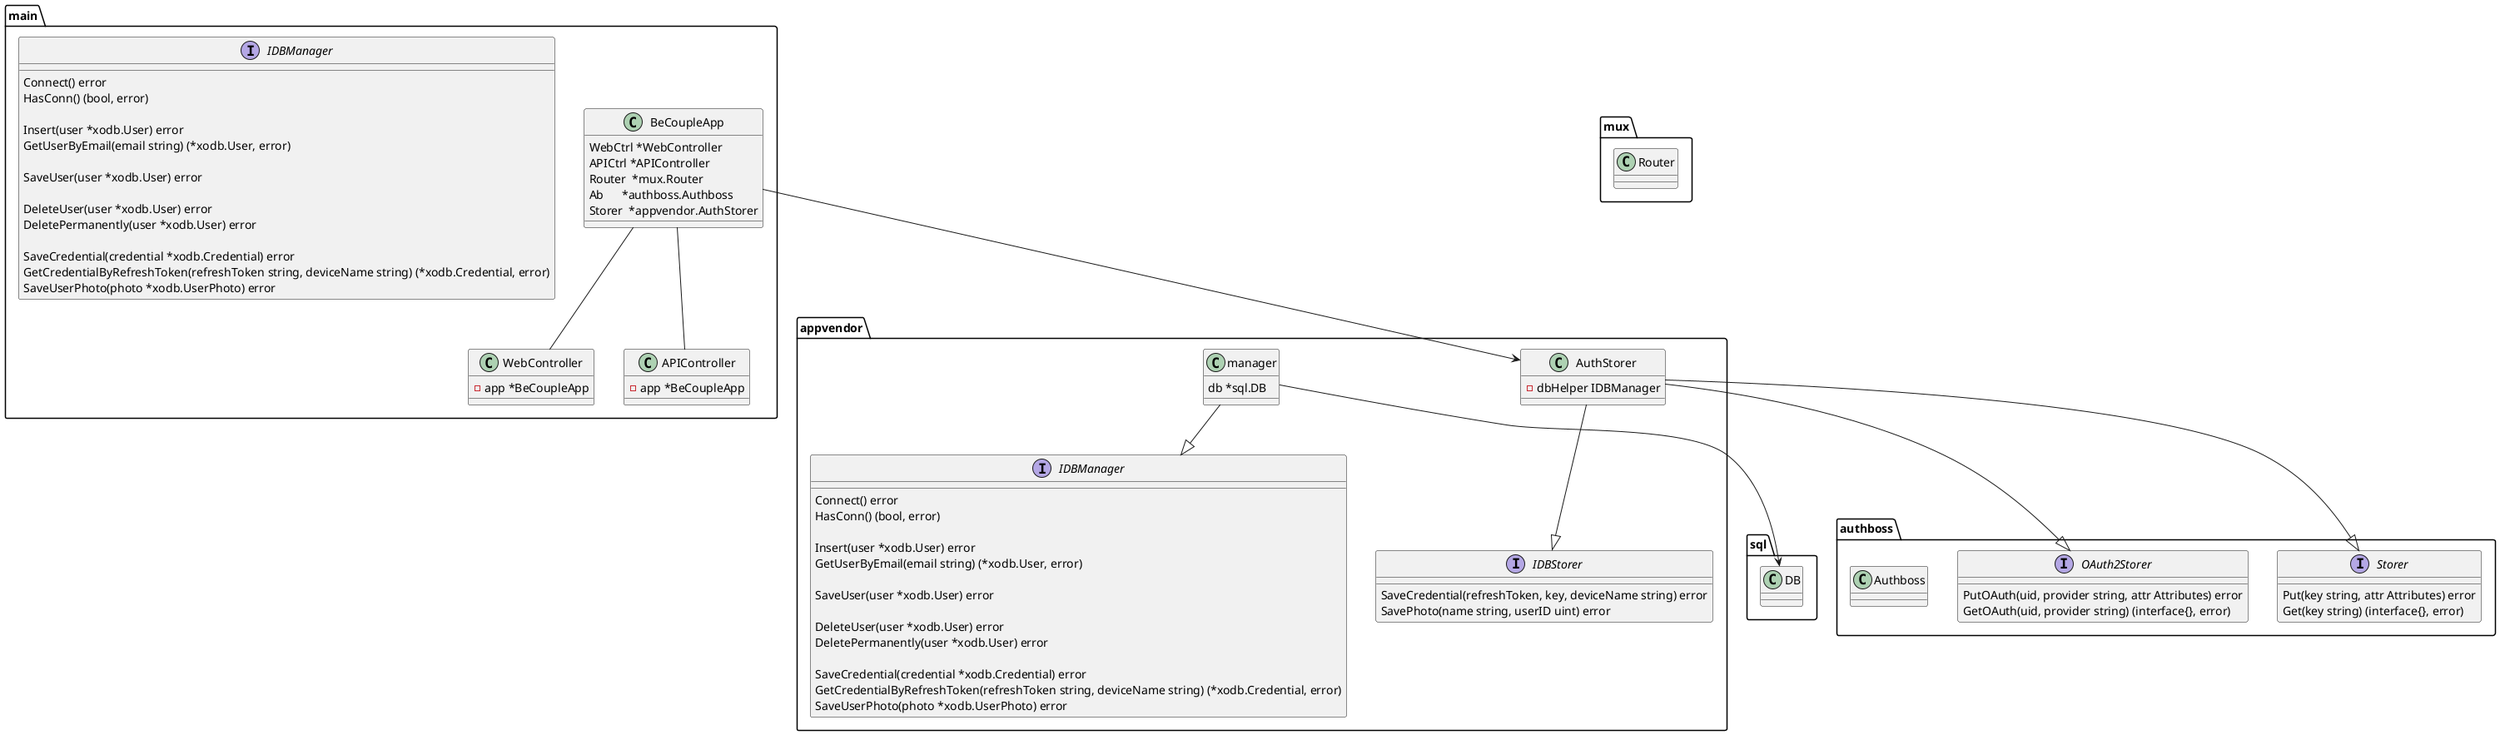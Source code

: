 @startuml

package main {
	class BeCoupleApp {
		WebCtrl *WebController
		APICtrl *APIController
		Router  *mux.Router
		Ab      *authboss.Authboss
		Storer  *appvendor.AuthStorer
	}

	class WebController {
		-app *BeCoupleApp
	}
	class APIController {
		-app *BeCoupleApp
	}
	interface IDBManager {
		Connect() error
		HasConn() (bool, error)

		Insert(user *xodb.User) error
		GetUserByEmail(email string) (*xodb.User, error)

		SaveUser(user *xodb.User) error

		DeleteUser(user *xodb.User) error
		DeletePermanently(user *xodb.User) error

		SaveCredential(credential *xodb.Credential) error
		GetCredentialByRefreshToken(refreshToken string, deviceName string) (*xodb.Credential, error)
		SaveUserPhoto(photo *xodb.UserPhoto) error
	}
}
package mux {
	class Router
}
package authboss {
	interface Storer {
		Put(key string, attr Attributes) error
		Get(key string) (interface{}, error)
	}
	interface OAuth2Storer {
		PutOAuth(uid, provider string, attr Attributes) error
		GetOAuth(uid, provider string) (interface{}, error)
	}
	class Authboss

}
package sql {
	class DB
}
package appvendor {
	interface IDBManager {
		Connect() error
		HasConn() (bool, error)

		Insert(user *xodb.User) error
		GetUserByEmail(email string) (*xodb.User, error)

		SaveUser(user *xodb.User) error

		DeleteUser(user *xodb.User) error
		DeletePermanently(user *xodb.User) error

		SaveCredential(credential *xodb.Credential) error
		GetCredentialByRefreshToken(refreshToken string, deviceName string) (*xodb.Credential, error)
		SaveUserPhoto(photo *xodb.UserPhoto) error
	}
	class  manager {
		db *sql.DB
	}
	interface IDBStorer {
		SaveCredential(refreshToken, key, deviceName string) error
		SavePhoto(name string, userID uint) error
	}
	class AuthStorer {
		-dbHelper IDBManager
	}
	
	AuthStorer --|> IDBStorer
	AuthStorer --|> Storer
	AuthStorer --|> OAuth2Storer
	
	manager --|> IDBManager
	manager --> DB
}

BeCoupleApp -- WebController
BeCoupleApp -- APIController
BeCoupleApp --> AuthStorer


@enduml
